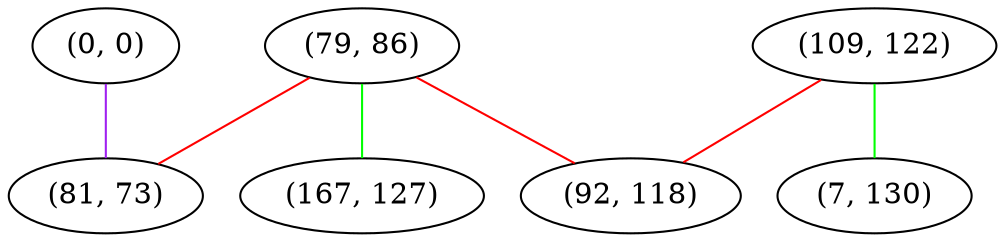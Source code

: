 graph "" {
"(79, 86)";
"(0, 0)";
"(81, 73)";
"(109, 122)";
"(92, 118)";
"(167, 127)";
"(7, 130)";
"(79, 86)" -- "(81, 73)"  [color=red, key=0, weight=1];
"(79, 86)" -- "(92, 118)"  [color=red, key=0, weight=1];
"(79, 86)" -- "(167, 127)"  [color=green, key=0, weight=2];
"(0, 0)" -- "(81, 73)"  [color=purple, key=0, weight=4];
"(109, 122)" -- "(92, 118)"  [color=red, key=0, weight=1];
"(109, 122)" -- "(7, 130)"  [color=green, key=0, weight=2];
}
